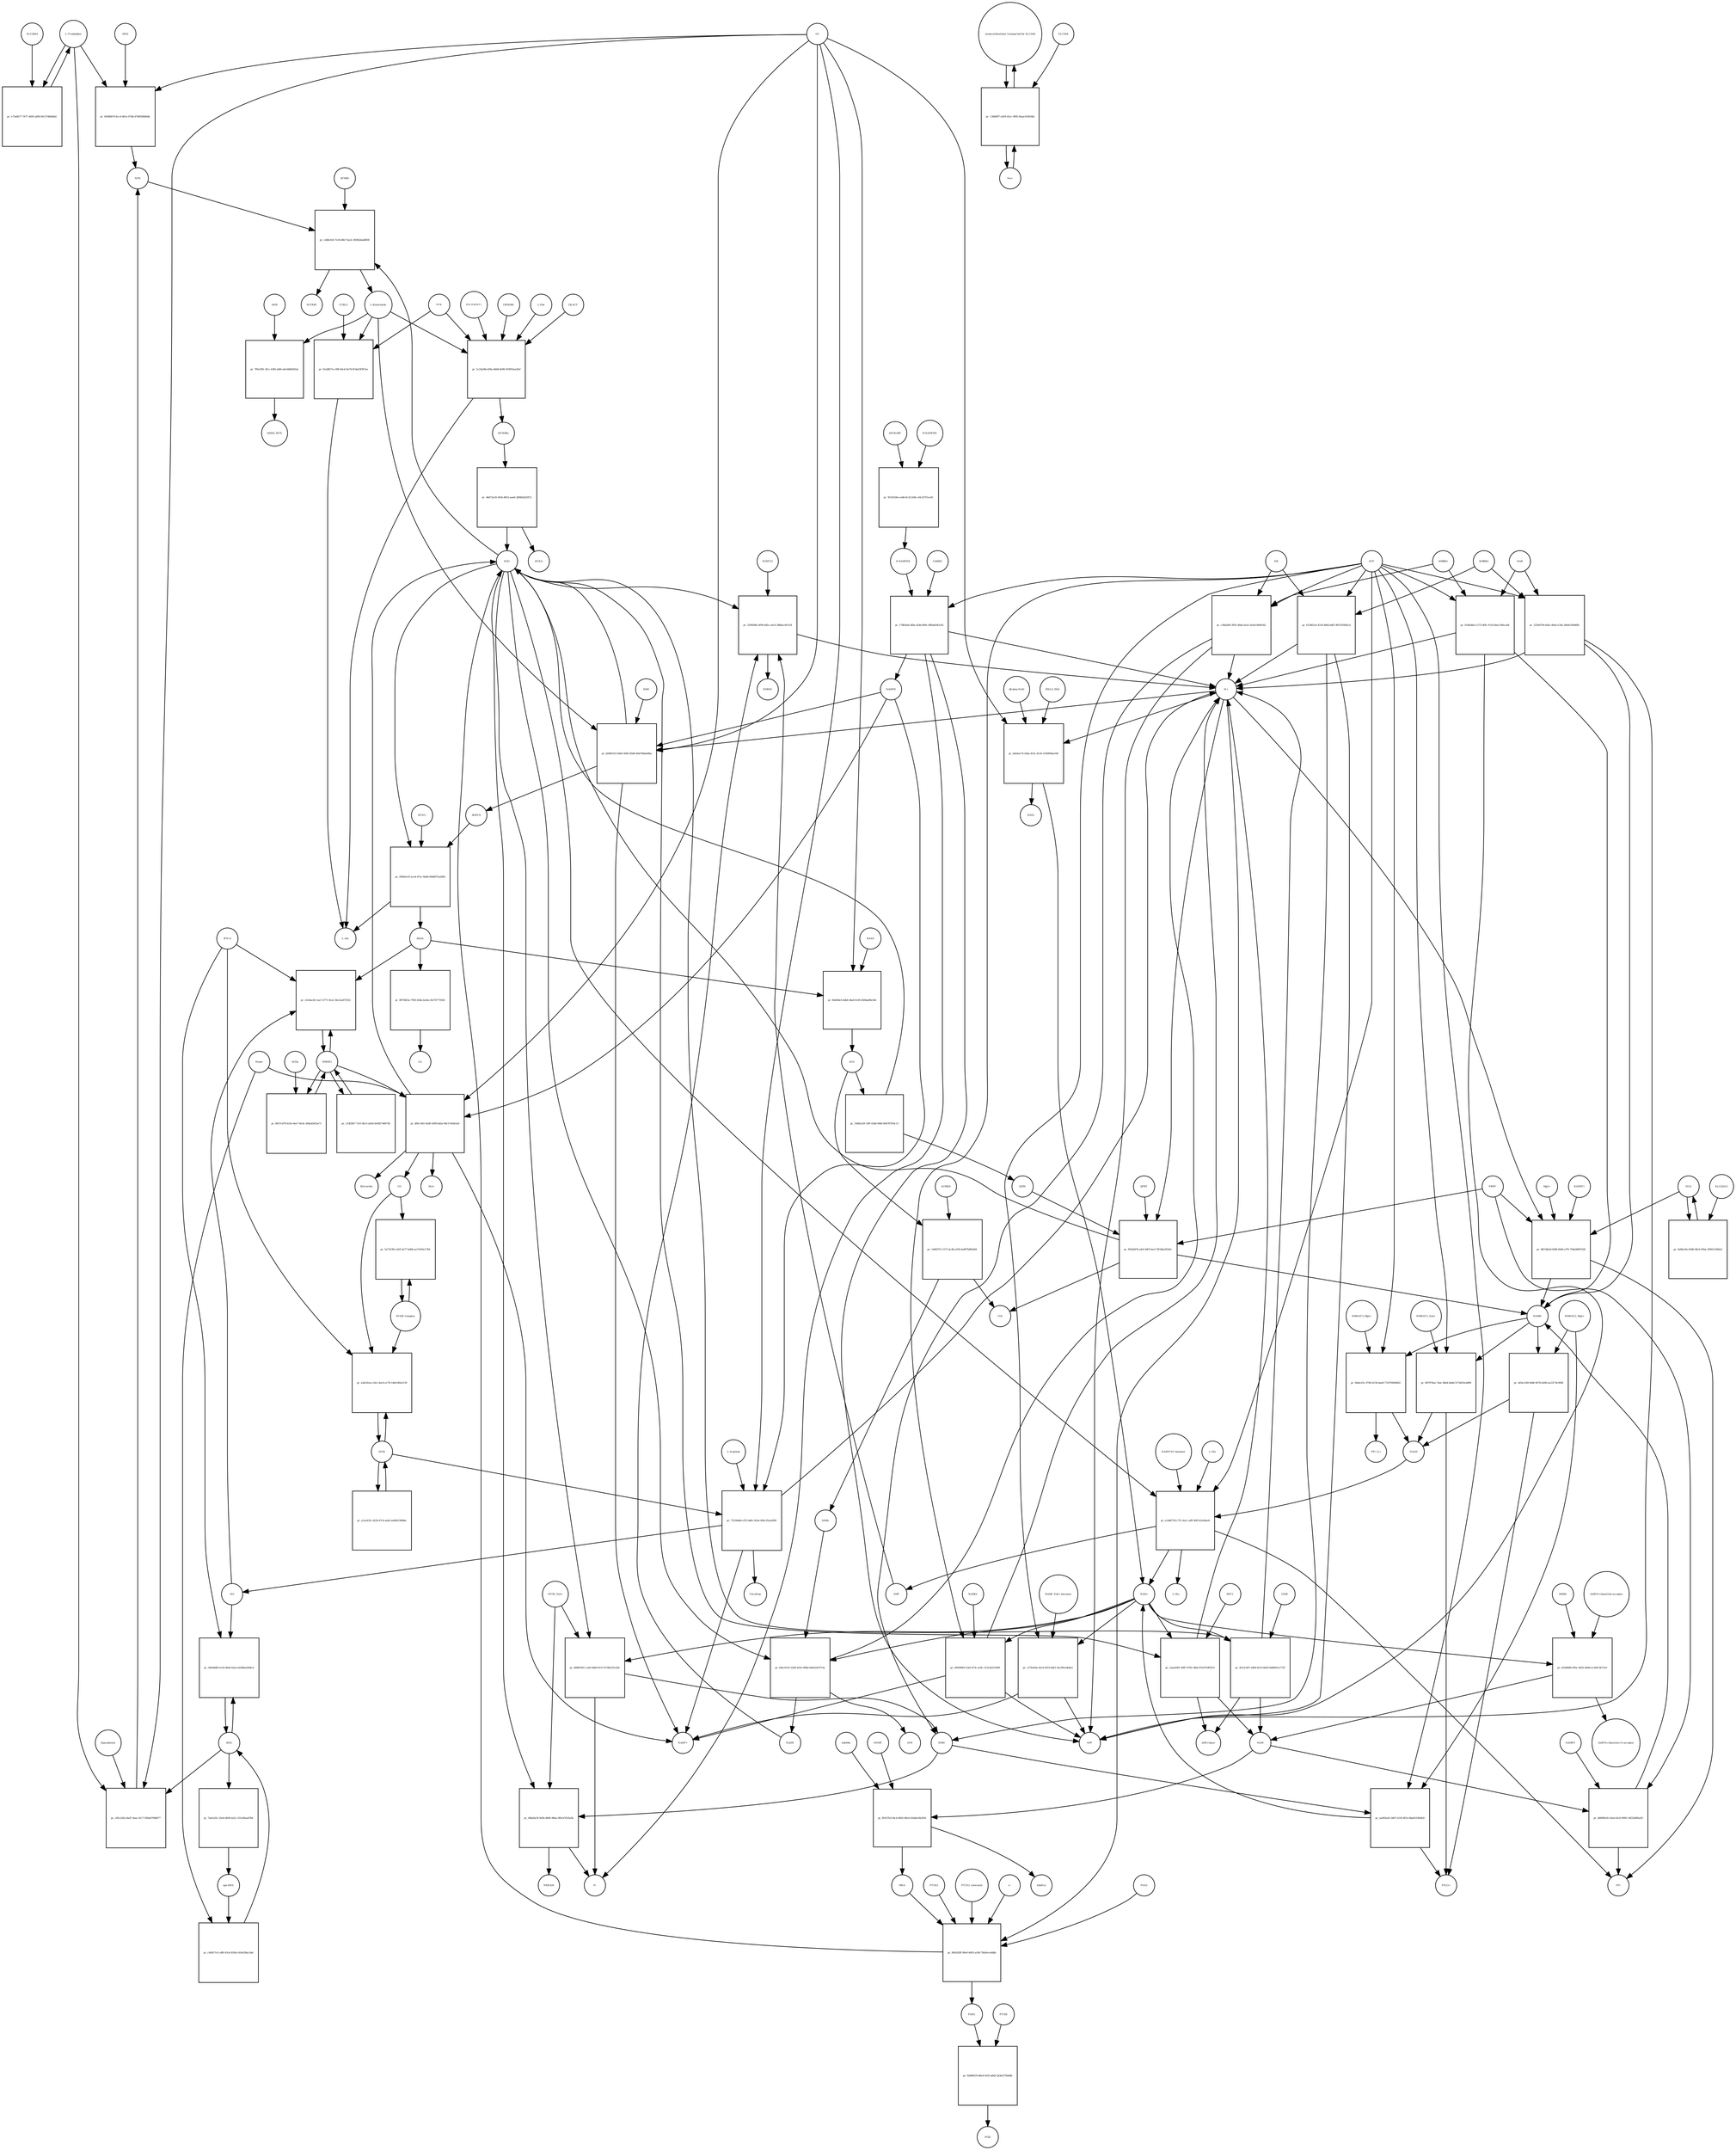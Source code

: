 strict digraph  {
"L-Tryptophan" [annotation="urn_miriam_obo.chebi_CHEBI%3A57912", bipartite=0, cls="simple chemical", fontsize=4, label="L-Tryptophan", shape=circle];
"pr_e73e6b77-7677-4693-af06-84137466dd42" [annotation="", bipartite=1, cls=process, fontsize=4, label="pr_e73e6b77-7677-4693-af06-84137466dd42", shape=square];
SLC36A4 [annotation=urn_miriam_uniprot_Q6YBV0, bipartite=0, cls=macromolecule, fontsize=4, label=SLC36A4, shape=circle];
"pr_69386b76-8cc4-481a-976b-d74f8380b0db" [annotation="", bipartite=1, cls=process, fontsize=4, label="pr_69386b76-8cc4-481a-976b-d74f8380b0db", shape=square];
NFK [annotation="urn_miriam_obo.chebi_CHEBI%3A18377", bipartite=0, cls="simple chemical", fontsize=4, label=NFK, shape=circle];
IDO2 [annotation=urn_miriam_uniprot_Q6ZQW0, bipartite=0, cls=macromolecule, fontsize=4, label=IDO2, shape=circle];
O2 [annotation="urn_miriam_obo.chebi_CHEBI%3A15379", bipartite=0, cls="simple chemical", fontsize=4, label=O2, shape=circle];
"pr_c85c2d3e-8ad7-4aac-8117-f69a6799b877" [annotation="", bipartite=1, cls=process, fontsize=4, label="pr_c85c2d3e-8ad7-4aac-8117-f69a6799b877", shape=square];
IDO1 [annotation=urn_miriam_uniprot_P14902, bipartite=0, cls=complex, fontsize=4, label=IDO1, shape=circle];
Epacadostat [annotation="", bipartite=0, cls="simple chemical", fontsize=4, label=Epacadostat, shape=circle];
"pr_cddbcfe4-7e34-48e7-ba3c-859b2babd858" [annotation="", bipartite=1, cls=process, fontsize=4, label="pr_cddbcfe4-7e34-48e7-ba3c-859b2babd858", shape=square];
"L-Kynurenine" [annotation="urn_miriam_obo.chebi_CHEBI%3A16946", bipartite=0, cls="simple chemical", fontsize=4, label="L-Kynurenine", shape=circle];
AFMID [annotation=urn_miriam_uniprot_Q63HM1, bipartite=0, cls=macromolecule, fontsize=4, label=AFMID, shape=circle];
H2O [annotation="urn_miriam_obo.chebi_CHEBI%3A15377", bipartite=0, cls="simple chemical", fontsize=4, label=H2O, shape=circle];
HCOOH [annotation="urn_miriam_obo.chebi_CHEBI%3A30751", bipartite=0, cls="simple chemical", fontsize=4, label=HCOOH, shape=circle];
"pr_5c22af4b-d36a-4b0d-8ef8-010953ea2fef" [annotation="", bipartite=1, cls=process, fontsize=4, label="pr_5c22af4b-d36a-4b0d-8ef8-010953ea2fef", shape=square];
"AP-DOBu" [annotation="urn_miriam_obo.chebi_CHEBI%3A17442", bipartite=0, cls="simple chemical", fontsize=4, label="AP-DOBu", shape=circle];
"PXLP-KYAT1" [annotation="urn_miriam_uniprot_Q16773|urn_miriam_obo.chebi_CHEBI%3A18405", bipartite=0, cls="complex multimer", fontsize=4, label="PXLP-KYAT1", shape=circle];
I3PROPA [annotation="urn_miriam_obo.chebi_CHEBI%3A43580", bipartite=0, cls=macromolecule, fontsize=4, label=I3PROPA, shape=circle];
"L-Phe" [annotation="urn_miriam_obo.chebi_CHEBI%3A58095", bipartite=0, cls="simple chemical", fontsize=4, label="L-Phe", shape=circle];
I3LACT [annotation="urn_miriam_obo.chebi_CHEBI%3A55528", bipartite=0, cls=macromolecule, fontsize=4, label=I3LACT, shape=circle];
PYR [annotation="urn_miriam_obo.chebi_CHEBI%3A15361", bipartite=0, cls="simple chemical", fontsize=4, label=PYR, shape=circle];
"L-Ala" [annotation="urn_miriam_obo.chebi_CHEBI%3A57972", bipartite=0, cls="simple chemical", fontsize=4, label="L-Ala", shape=circle];
"pr_61a9657e-c69f-44cb-9a76-814e63f367ae" [annotation="", bipartite=1, cls=process, fontsize=4, label="pr_61a9657e-c69f-44cb-9a76-814e63f367ae", shape=square];
CCBL2 [annotation=urn_miriam_uniprot_Q6YP21, bipartite=0, cls="macromolecule multimer", fontsize=4, label=CCBL2, shape=circle];
"pr_d4d72a18-361b-4853-aae6-2bf8d2d25872" [annotation="", bipartite=1, cls=process, fontsize=4, label="pr_d4d72a18-361b-4853-aae6-2bf8d2d25872", shape=square];
KYNA [annotation="urn_miriam_obo.chebi_CHEBI%3A18344", bipartite=0, cls="simple chemical", fontsize=4, label=KYNA, shape=circle];
"pr_b9400163-9dd5-4085-85d8-48d740beb8ba" [annotation="", bipartite=1, cls=process, fontsize=4, label="pr_b9400163-9dd5-4085-85d8-48d740beb8ba", shape=square];
"3HKYN" [annotation="urn_miriam_obo.chebi_CHEBI%3A17380", bipartite=0, cls="simple chemical", fontsize=4, label="3HKYN", shape=circle];
KMO [annotation=urn_miriam_uniprot_O15229, bipartite=0, cls=macromolecule, fontsize=4, label=KMO, shape=circle];
NADPH [annotation="urn_miriam_obo.chebi_CHEBI%3A16474", bipartite=0, cls="simple chemical", fontsize=4, label=NADPH, shape=circle];
"H+" [annotation="urn_miriam_obo.chebi_CHEBI%3A15378", bipartite=0, cls="simple chemical", fontsize=4, label="H+", shape=circle];
"NADP+" [annotation="urn_miriam_obo.chebi_CHEBI%3A18009", bipartite=0, cls="simple chemical", fontsize=4, label="NADP+", shape=circle];
"pr_05b0ee33-ace4-47ec-8ab8-60d6675a2d02" [annotation="", bipartite=1, cls=process, fontsize=4, label="pr_05b0ee33-ace4-47ec-8ab8-60d6675a2d02", shape=square];
"3HAA" [annotation="urn_miriam_obo.chebi_CHEBI%3A15793", bipartite=0, cls="simple chemical", fontsize=4, label="3HAA", shape=circle];
KYNU [annotation=urn_miriam_uniprot_Q16719, bipartite=0, cls="macromolecule multimer", fontsize=4, label=KYNU, shape=circle];
"pr_fb4048c6-6dbf-44a8-9c0f-b5f4ba89a544" [annotation="", bipartite=1, cls=process, fontsize=4, label="pr_fb4048c6-6dbf-44a8-9c0f-b5f4ba89a544", shape=square];
ACS [annotation="urn_miriam_obo.chebi_CHEBI%3A29044", bipartite=0, cls="simple chemical", fontsize=4, label=ACS, shape=circle];
HAAO [annotation=urn_miriam_uniprot_P46952, bipartite=0, cls=macromolecule, fontsize=4, label=HAAO, shape=circle];
"pr_1d4fd751-1272-4c4b-a256-6a897b883d44" [annotation="", bipartite=1, cls=process, fontsize=4, label="pr_1d4fd751-1272-4c4b-a256-6a897b883d44", shape=square];
"2AMA" [annotation="urn_miriam_obo.chebi_CHEBI%3A15745", bipartite=0, cls="simple chemical", fontsize=4, label="2AMA", shape=circle];
ACMSD [annotation=urn_miriam_uniprot_Q8TDX5, bipartite=0, cls="macromolecule multimer", fontsize=4, label=ACMSD, shape=circle];
CO2 [annotation="urn_miriam_obo.chebi_CHEBI%3A16526", bipartite=0, cls="simple chemical", fontsize=4, label=CO2, shape=circle];
"pr_64ec0155-22d0-455e-90bd-6d4e2d10714c" [annotation="", bipartite=1, cls=process, fontsize=4, label="pr_64ec0155-22d0-455e-90bd-6d4e2d10714c", shape=square];
"2AM" [annotation="urn_miriam_obo.chebi_CHEBI%3A16886", bipartite=0, cls="simple chemical", fontsize=4, label="2AM", shape=circle];
"NAD+" [annotation="urn_miriam_obo.chebi_CHEBI%3A57540", bipartite=0, cls="simple chemical", fontsize=4, label="NAD+", shape=circle];
NADH [annotation="urn_miriam_obo.chebi_CHEBI%3A57945", bipartite=0, cls="simple chemical", fontsize=4, label=NADH, shape=circle];
"pr_10d62a39-33ff-43db-964f-604787f54c13" [annotation="", bipartite=1, cls=process, fontsize=4, label="pr_10d62a39-33ff-43db-964f-604787f54c13", shape=square];
QUIN [annotation="urn_miriam_obo.chebi_CHEBI%3A16675", bipartite=0, cls="simple chemical", fontsize=4, label=QUIN, shape=circle];
"pr_7f0e1f81-3fcc-43f4-abfb-edc44d6265ab" [annotation="", bipartite=1, cls=process, fontsize=4, label="pr_7f0e1f81-3fcc-43f4-abfb-edc44d6265ab", shape=square];
AHR [annotation=urn_miriam_uniprot_P35869, bipartite=0, cls=macromolecule, fontsize=4, label=AHR, shape=circle];
"AHR/L-KYN" [annotation="", bipartite=0, cls=complex, fontsize=4, label="AHR/L-KYN", shape=circle];
"pr_500a8d6f-ee1b-4be6-b2ea-6e06bad348cd" [annotation="", bipartite=1, cls=process, fontsize=4, label="pr_500a8d6f-ee1b-4be6-b2ea-6e06bad348cd", shape=square];
NO [annotation="urn_miriam_obo.chebi_CHEBI%3A16480", bipartite=0, cls="simple chemical", fontsize=4, label=NO, shape=circle];
"IFN-G" [annotation=urn_miriam_uniprot_Q14609, bipartite=0, cls=macromolecule, fontsize=4, label="IFN-G", shape=circle];
iNOS [annotation=urn_miriam_uniprot_P35228, bipartite=0, cls=macromolecule, fontsize=4, label=iNOS, shape=circle];
"pr_a2d1d1ea-c0a1-4ec6-a178-140e160a2139" [annotation="", bipartite=1, cls=process, fontsize=4, label="pr_a2d1d1ea-c0a1-4ec6-a178-140e160a2139", shape=square];
"Nf-KB Complex" [annotation="urn_miriam_uniprot_P19838|urn_miriam_uniprot_Q04206|urn_miriam_uniprot_Q00653", bipartite=0, cls=complex, fontsize=4, label="Nf-KB Complex", shape=circle];
CO [annotation="urn_miriam_obo.chebi_CHEBI%3A17245", bipartite=0, cls="simple chemical", fontsize=4, label=CO, shape=circle];
"L-Arginine" [annotation="urn_miriam_obo.chebi_CHEBI%3A16467", bipartite=0, cls="simple chemical", fontsize=4, label="L-Arginine", shape=circle];
"pr_73236d0d-cf55-4d0c-8c8e-604c35aad389" [annotation="", bipartite=1, cls=process, fontsize=4, label="pr_73236d0d-cf55-4d0c-8c8e-604c35aad389", shape=square];
Citrulline [annotation="urn_miriam_obo.chebi_CHEBI%3A16349", bipartite=0, cls="simple chemical", fontsize=4, label=Citrulline, shape=circle];
"pr_a3ca432c-d224-47c6-aebf-ea68d13f6dbe" [annotation="", bipartite=1, cls=process, fontsize=4, label="pr_a3ca432c-d224-47c6-aebf-ea68d13f6dbe", shape=square];
"pr_7afa1d3c-25e0-4830-b22c-551e0faad7b8" [annotation="", bipartite=1, cls=process, fontsize=4, label="pr_7afa1d3c-25e0-4830-b22c-551e0faad7b8", shape=square];
"apo-IDO1" [annotation=urn_miriam_uniprot_P14902, bipartite=0, cls=macromolecule, fontsize=4, label="apo-IDO1", shape=circle];
"R-NADPHX" [annotation="urn_miriam_obo.chebi_CHEBI%3A64085", bipartite=0, cls="simple chemical", fontsize=4, label="R-NADPHX", shape=circle];
"pr_9516529e-ced4-4c32-b56c-e9c357f1ce41" [annotation="", bipartite=1, cls=process, fontsize=4, label="pr_9516529e-ced4-4c32-b56c-e9c357f1ce41", shape=square];
"S-NADPHX" [annotation="urn_miriam_obo.chebi_CHEBI%3A64084", bipartite=0, cls="simple chemical", fontsize=4, label="S-NADPHX", shape=circle];
APOA1BP [annotation=urn_miriam_uniprot_O95544, bipartite=0, cls="macromolecule multimer", fontsize=4, label=APOA1BP, shape=circle];
"pr_178b5baf-4fba-424b-890c-bffbde042c65" [annotation="", bipartite=1, cls=process, fontsize=4, label="pr_178b5baf-4fba-424b-890c-bffbde042c65", shape=square];
CARKD [annotation=urn_miriam_uniprot_Q8IW45, bipartite=0, cls=macromolecule, fontsize=4, label=CARKD, shape=circle];
ATP [annotation="urn_miriam_obo.chebi_CHEBI%3A30616", bipartite=0, cls="simple chemical", fontsize=4, label=ATP, shape=circle];
ADP [annotation="urn_miriam_obo.chebi_CHEBI%3A456216", bipartite=0, cls="simple chemical", fontsize=4, label=ADP, shape=circle];
Pi [annotation="urn_miriam_obo.chebi_CHEBI%3A18367", bipartite=0, cls="simple chemical", fontsize=4, label=Pi, shape=circle];
"pr_29059063-53ef-473c-a34c-313cd2215949" [annotation="", bipartite=1, cls=process, fontsize=4, label="pr_29059063-53ef-473c-a34c-313cd2215949", shape=square];
NADK2 [annotation=urn_miriam_uniprot_Q4G0N4, bipartite=0, cls="macromolecule multimer", fontsize=4, label=NADK2, shape=circle];
NAMN [annotation="urn_miriam_obo.chebi_CHEBI%3A15763", bipartite=0, cls="simple chemical", fontsize=4, label=NAMN, shape=circle];
"pr_64decf2c-9746-4156-bae8-731676004062" [annotation="", bipartite=1, cls=process, fontsize=4, label="pr_64decf2c-9746-4156-bae8-731676004062", shape=square];
NAAD [annotation="urn_miriam_obo.chebi_CHEBI%3A18304", bipartite=0, cls="simple chemical", fontsize=4, label=NAAD, shape=circle];
"NMNAT3_Mg2+" [annotation="urn_miriam_uniprot_Q96T66|urn_miriam_obo.chebi_CHEBI%3A18420", bipartite=0, cls="complex multimer", fontsize=4, label="NMNAT3_Mg2+", shape=circle];
"PPi (3-)" [annotation="urn_miriam_obo.chebi_CHEBI%3A33019", bipartite=0, cls="simple chemical", fontsize=4, label="PPi (3-)", shape=circle];
"pr_a83e1249-9d4f-4678-b208-ea23174c994f" [annotation="", bipartite=1, cls=process, fontsize=4, label="pr_a83e1249-9d4f-4678-b208-ea23174c994f", shape=square];
"NMNAT2_Mg2+" [annotation="urn_miriam_uniprot_Q9BZQ4|urn_miriam_obo.chebi_CHEBI%3A18420", bipartite=0, cls=complex, fontsize=4, label="NMNAT2_Mg2+", shape=circle];
"PPi(3-)" [annotation="urn_miriam_obo.chebi_CHEBI%3A33019", bipartite=0, cls="simple chemical", fontsize=4, label="PPi(3-)", shape=circle];
NAR [annotation="urn_miriam_obo.chebi_CHEBI%3A58527", bipartite=0, cls="simple chemical", fontsize=4, label=NAR, shape=circle];
"pr_01db5bb3-c573-4f8c-9120-bbe118fecebf" [annotation="", bipartite=1, cls=process, fontsize=4, label="pr_01db5bb3-c573-4f8c-9120-bbe118fecebf", shape=square];
NMRK1 [annotation=urn_miriam_uniprot_Q9NWW6, bipartite=0, cls=macromolecule, fontsize=4, label=NMRK1, shape=circle];
"pr_233b9704-6d2e-49a0-a7be-5d64c93b66fb" [annotation="", bipartite=1, cls=process, fontsize=4, label="pr_233b9704-6d2e-49a0-a7be-5d64c93b66fb", shape=square];
NMRK2 [annotation=urn_miriam_uniprot_Q9NPI5, bipartite=0, cls=macromolecule, fontsize=4, label=NMRK2, shape=circle];
"pr_e1d66730-c721-4a1c-afff-4067e2e44ae8" [annotation="", bipartite=1, cls=process, fontsize=4, label="pr_e1d66730-c721-4a1c-afff-4067e2e44ae8", shape=square];
"NADSYN1 hexamer" [annotation=urn_miriam_uniprot_Q6IA69, bipartite=0, cls="macromolecule multimer", fontsize=4, label="NADSYN1 hexamer", shape=circle];
"L-Gln" [annotation="urn_miriam_obo.chebi_CHEBI%3A58359", bipartite=0, cls="simple chemical", fontsize=4, label="L-Gln", shape=circle];
"L-Glu" [annotation="urn_miriam_obo.chebi_CHEBI%3A29985", bipartite=0, cls="simple chemical", fontsize=4, label="L-Glu", shape=circle];
AMP [annotation="urn_miriam_obo.chebi_CHEBI%3A16027", bipartite=0, cls="simple chemical", fontsize=4, label=AMP, shape=circle];
PPi [annotation="urn_miriam_obo.chebi_CHEBI%3A29888", bipartite=0, cls="simple chemical", fontsize=4, label=PPi, shape=circle];
NMN [annotation="urn_miriam_obo.chebi_CHEBI%3A14649", bipartite=0, cls="simple chemical", fontsize=4, label=NMN, shape=circle];
"pr_aa905a43-3607-4193-8f1e-6ba6103fd420" [annotation="", bipartite=1, cls=process, fontsize=4, label="pr_aa905a43-3607-4193-8f1e-6ba6103fd420", shape=square];
NR [annotation="urn_miriam_obo.chebi_CHEBI%3A15927", bipartite=0, cls="simple chemical", fontsize=4, label=NR, shape=circle];
"pr_c3bb2b01-ff02-48da-bcb1-6a43c0649342" [annotation="", bipartite=1, cls=process, fontsize=4, label="pr_c3bb2b01-ff02-48da-bcb1-6a43c0649342", shape=square];
"pr_612862c6-4318-4fbd-bdf5-9f01595f82cd" [annotation="", bipartite=1, cls=process, fontsize=4, label="pr_612862c6-4318-4fbd-bdf5-9f01595f82cd", shape=square];
NCA [annotation="urn_miriam_obo.chebi_CHEBI%3A32544", bipartite=0, cls="simple chemical", fontsize=4, label=NCA, shape=circle];
"pr_88156b2d-f0d8-49d6-a7f5-794a06f95328" [annotation="", bipartite=1, cls=process, fontsize=4, label="pr_88156b2d-f0d8-49d6-a7f5-794a06f95328", shape=square];
NAPRT1 [annotation=urn_miriam_uniprot_Q6XQN6, bipartite=0, cls="macromolecule multimer", fontsize=4, label=NAPRT1, shape=circle];
"Mg2+" [annotation="urn_miriam_obo.chebi_CHEBI%3A18420", bipartite=0, cls="simple chemical", fontsize=4, label="Mg2+", shape=circle];
PRPP [annotation="urn_miriam_obo.chebi_CHEBI%3A17111", bipartite=0, cls="simple chemical", fontsize=4, label=PRPP, shape=circle];
"pr_a93d84fb-495c-4b55-949d-ec30413b73c9" [annotation="", bipartite=1, cls=process, fontsize=4, label="pr_a93d84fb-495c-4b55-949d-ec30413b73c9", shape=square];
NAM [annotation="urn_miriam_obo.chebi_CHEBI%3A17154", bipartite=0, cls="simple chemical", fontsize=4, label=NAM, shape=circle];
PARPs [annotation="urn_miriam_uniprot_Q8N5Y8|urn_miriam_uniprot_Q53GL7|urn_miriam_uniprot_Q8IXQ6", bipartite=0, cls=macromolecule, fontsize=4, label=PARPs, shape=circle];
"(ADP-D-ribosyl)(n)-acceptor" [annotation="urn_miriam_obo.chebi_CHEBI%3A133202", bipartite=0, cls="simple chemical", fontsize=4, label="(ADP-D-ribosyl)(n)-acceptor", shape=circle];
"(ADP-D-ribosyl)(n+1)-acceptor" [annotation="urn_miriam_obo.chebi_CHEBI%3A133203", bipartite=0, cls="simple chemical", fontsize=4, label="(ADP-D-ribosyl)(n+1)-acceptor", shape=circle];
"pr_b8999b18-10a4-43c8-9995-14f22fd85a93" [annotation="", bipartite=1, cls=process, fontsize=4, label="pr_b8999b18-10a4-43c8-9995-14f22fd85a93", shape=square];
NAMPT [annotation=urn_miriam_uniprot_P43490, bipartite=0, cls=macromolecule, fontsize=4, label=NAMPT, shape=circle];
"pr_ffef57b3-fdc4-4002-98c6-63eb0c0b3561" [annotation="", bipartite=1, cls=process, fontsize=4, label="pr_ffef57b3-fdc4-4002-98c6-63eb0c0b3561", shape=square];
MNA [annotation="urn_miriam_obo.chebi_CHEBI%3A16797", bipartite=0, cls="simple chemical", fontsize=4, label=MNA, shape=circle];
NNMT [annotation=urn_miriam_uniprot_P40261, bipartite=0, cls=macromolecule, fontsize=4, label=NNMT, shape=circle];
AdoMet [annotation="urn_miriam_obo.chebi_CHEBI%3A15414", bipartite=0, cls="simple chemical", fontsize=4, label=AdoMet, shape=circle];
AdoHcy [annotation="urn_miriam_obo.chebi_CHEBI%3A16680", bipartite=0, cls="simple chemical", fontsize=4, label=AdoHcy, shape=circle];
"pr_f043dd7b-a4ef-40f3-bea7-8f16ba2f2d2c" [annotation="", bipartite=1, cls=process, fontsize=4, label="pr_f043dd7b-a4ef-40f3-bea7-8f16ba2f2d2c", shape=square];
QPRT [annotation=urn_miriam_uniprot_Q15274, bipartite=0, cls=macromolecule, fontsize=4, label=QPRT, shape=circle];
"pr_c57b3e9a-42c0-4553-8d21-0ac961ede8a1" [annotation="", bipartite=1, cls=process, fontsize=4, label="pr_c57b3e9a-42c0-4553-8d21-0ac961ede8a1", shape=square];
"NADK_Zn2+ tetramer" [annotation="urn_miriam_uniprot_O95544|urn_miriam_obo.chebi_CHEBI%3A29105", bipartite=0, cls="complex multimer", fontsize=4, label="NADK_Zn2+ tetramer", shape=circle];
"pr_1aaed381-0987-4781-98af-d7a0703f9333" [annotation="", bipartite=1, cls=process, fontsize=4, label="pr_1aaed381-0987-4781-98af-d7a0703f9333", shape=square];
"ADP-ribose" [annotation="urn_miriam_obo.chebi_CHEBI%3A57967", bipartite=0, cls="simple chemical", fontsize=4, label="ADP-ribose", shape=circle];
BST1 [annotation=urn_miriam_uniprot_Q10588, bipartite=0, cls="macromolecule multimer", fontsize=4, label=BST1, shape=circle];
"pr_5b13c497-a9b9-4e10-bd29-6d6095ce77d7" [annotation="", bipartite=1, cls=process, fontsize=4, label="pr_5b13c497-a9b9-4e10-bd29-6d6095ce77d7", shape=square];
CD38 [annotation=urn_miriam_uniprot_P28907, bipartite=0, cls=macromolecule, fontsize=4, label=CD38, shape=circle];
"dh-beta-NAD" [annotation="urn_miriam_obo.chebi_CHEBI%3A90171|urn_miriam_obo.chebi_CHEBI%3A90174", bipartite=0, cls="simple chemical", fontsize=4, label="dh-beta-NAD", shape=circle];
"pr_0debee74-d3da-453c-8c56-5540909ae50f" [annotation="", bipartite=1, cls=process, fontsize=4, label="pr_0debee74-d3da-453c-8c56-5540909ae50f", shape=square];
H2O2 [annotation="urn_miriam_obo.chebi_CHEBI%3A16240", bipartite=0, cls="simple chemical", fontsize=4, label=H2O2, shape=circle];
RNLS_FAD [annotation="urn_miriam_uniprot_Q5VYX0|urn_miriam_obo.chebi_CHEBI%3A16238", bipartite=0, cls=complex, fontsize=4, label=RNLS_FAD, shape=circle];
"pr_d0805391-ccb9-44b6-811f-9724b333cd34" [annotation="", bipartite=1, cls=process, fontsize=4, label="pr_d0805391-ccb9-44b6-811f-9724b333cd34", shape=square];
"NT5E_Zn2+" [annotation="urn_miriam_uniprot_P21589|urn_miriam_obo.chebi_CHEBI%3A29105", bipartite=0, cls="complex multimer", fontsize=4, label="NT5E_Zn2+", shape=circle];
"pr_06bd3e3f-943b-4800-966a-0f6cb7635a5b" [annotation="", bipartite=1, cls=process, fontsize=4, label="pr_06bd3e3f-943b-4800-966a-0f6cb7635a5b", shape=square];
NRNAM [annotation="urn_miriam_obo.chebi_CHEBI%3A15927", bipartite=0, cls="simple chemical", fontsize=4, label=NRNAM, shape=circle];
"pr_0e8fee9e-0046-48cb-95ba-2f96212f46a5" [annotation="", bipartite=1, cls=process, fontsize=4, label="pr_0e8fee9e-0046-48cb-95ba-2f96212f46a5", shape=square];
SLC22A13 [annotation=urn_miriam_uniprot_Q9Y226, bipartite=0, cls=macromolecule, fontsize=4, label=SLC22A13, shape=circle];
"pr_259958fe-0f99-4d5c-a414-28b6ec447e3f" [annotation="", bipartite=1, cls=process, fontsize=4, label="pr_259958fe-0f99-4d5c-a414-28b6ec447e3f", shape=square];
NMNH [annotation="urn_miriam_obo.chebi_CHEBI%3A74452", bipartite=0, cls="simple chemical", fontsize=4, label=NMNH, shape=circle];
NUDT12 [annotation=urn_miriam_uniprot_Q9BQG2, bipartite=0, cls=macromolecule, fontsize=4, label=NUDT12, shape=circle];
"pr_687976ee-7abc-48e4-b4dd-5174d10cdd09" [annotation="", bipartite=1, cls=process, fontsize=4, label="pr_687976ee-7abc-48e4-b4dd-5174d10cdd09", shape=square];
"NMNAT1_Zn2+" [annotation="urn_miriam_uniprot_Q9HAN9|urn_miriam_obo.chebi_CHEBI%3A29105", bipartite=0, cls="complex multimer", fontsize=4, label="NMNAT1_Zn2+", shape=circle];
PGG2 [annotation="urn_miriam_obo.chebi_CHEBI%3A27647", bipartite=0, cls="simple chemical", fontsize=4, label=PGG2, shape=circle];
"pr_804243ff-06e9-4693-a1d0-7bfafece6dbb" [annotation="", bipartite=1, cls=process, fontsize=4, label="pr_804243ff-06e9-4693-a1d0-7bfafece6dbb", shape=square];
PGH2 [annotation="urn_miriam_obo.chebi_CHEBI%3A15554", bipartite=0, cls="simple chemical", fontsize=4, label=PGH2, shape=circle];
PTGS2 [annotation=urn_miriam_uniprot_P35354, bipartite=0, cls="macromolecule multimer", fontsize=4, label=PTGS2, shape=circle];
PTCS2_celecoxib [annotation="urn_miriam_uniprot_P35354|urn_miriam_obo.chebi_CHEBI%3A41423", bipartite=0, cls=complex, fontsize=4, label=PTCS2_celecoxib, shape=circle];
"e-" [annotation="urn_miriam_obo.chebi_CHEBI%3A10545", bipartite=0, cls="simple chemical", fontsize=4, label="e-", shape=circle];
"pr_924b9519-d0cb-41f5-a0d3-243e5376af6b" [annotation="", bipartite=1, cls=process, fontsize=4, label="pr_924b9519-d0cb-41f5-a0d3-243e5376af6b", shape=square];
PGI2 [annotation="urn_miriam_obo.chebi_CHEBI%3A15552", bipartite=0, cls="simple chemical", fontsize=4, label=PGI2, shape=circle];
PTGIS [annotation=urn_miriam_uniprot_Q16647, bipartite=0, cls=macromolecule, fontsize=4, label=PTGIS, shape=circle];
"monocarboxylates transported by SLC5A8" [annotation="", bipartite=0, cls="simple chemical", fontsize=4, label="monocarboxylates transported by SLC5A8", shape=circle];
"pr_136bf9f7-a929-45cc-9f95-f4aac659244b" [annotation="", bipartite=1, cls=process, fontsize=4, label="pr_136bf9f7-a929-45cc-9f95-f4aac659244b", shape=square];
SLC5A8 [annotation=urn_miriam_uniprot_Q8N695, bipartite=0, cls=macromolecule, fontsize=4, label=SLC5A8, shape=circle];
"Na+" [annotation="urn_miriam_obo.chebi_CHEBI%3A29101", bipartite=0, cls="simple chemical", fontsize=4, label="Na+", shape=circle];
HMOX1 [annotation="", bipartite=0, cls=macromolecule, fontsize=4, label=HMOX1, shape=circle];
"pr_c6c8ac82-1ea7-4771-9ce2-5bc5a2675f32" [annotation="", bipartite=1, cls=process, fontsize=4, label="pr_c6c8ac82-1ea7-4771-9ce2-5bc5a2675f32", shape=square];
"pr_c53f2bf7-7e1f-4b15-a83d-6e0827460782" [annotation="", bipartite=1, cls=process, fontsize=4, label="pr_c53f2bf7-7e1f-4b15-a83d-6e0827460782", shape=square];
Heme [annotation="urn_miriam_obo.chebi_CHEBI%3A30413", bipartite=0, cls="simple chemical", fontsize=4, label=Heme, shape=circle];
"pr_df8c1461-82df-4399-bd2a-68c57efde5a9" [annotation="", bipartite=1, cls=process, fontsize=4, label="pr_df8c1461-82df-4399-bd2a-68c57efde5a9", shape=square];
Biliverdin [annotation="urn_miriam_obo.chebi_CHEBI%3A17033", bipartite=0, cls="simple chemical", fontsize=4, label=Biliverdin, shape=circle];
"Fe2+" [annotation="urn_miriam_obo.chebi_CHEBI%3A29033", bipartite=0, cls="simple chemical", fontsize=4, label="Fe2+", shape=circle];
"pr_8037cd78-b33e-4ee7-8e3e-266ad3d53a71" [annotation="", bipartite=1, cls=process, fontsize=4, label="pr_8037cd78-b33e-4ee7-8e3e-266ad3d53a71", shape=square];
Orf3a [annotation="urn_miriam_ncbiprotein_BCD58754|urn_miriam_uniprot_P0DTC3", bipartite=0, cls=macromolecule, fontsize=4, label=Orf3a, shape=circle];
"pr_5a732381-e62f-4e77-bd0b-aa741b5e17b9" [annotation="", bipartite=1, cls=process, fontsize=4, label="pr_5a732381-e62f-4e77-bd0b-aa741b5e17b9", shape=square];
"pr_c40d17e3-cdf6-43cd-81b8-c65e028ac5bd" [annotation="", bipartite=1, cls=process, fontsize=4, label="pr_c40d17e3-cdf6-43cd-81b8-c65e028ac5bd", shape=square];
"pr_8970825e-7993-428a-bcbb-c9e7f3773583" [annotation="", bipartite=1, cls="omitted process", fontsize=4, label="pr_8970825e-7993-428a-bcbb-c9e7f3773583", shape=square];
CA [annotation="", bipartite=0, cls="simple chemical", fontsize=4, label=CA, shape=circle];
"L-Tryptophan" -> "pr_e73e6b77-7677-4693-af06-84137466dd42"  [annotation="", interaction_type=consumption];
"L-Tryptophan" -> "pr_69386b76-8cc4-481a-976b-d74f8380b0db"  [annotation="", interaction_type=consumption];
"L-Tryptophan" -> "pr_c85c2d3e-8ad7-4aac-8117-f69a6799b877"  [annotation="", interaction_type=consumption];
"pr_e73e6b77-7677-4693-af06-84137466dd42" -> "L-Tryptophan"  [annotation="", interaction_type=production];
SLC36A4 -> "pr_e73e6b77-7677-4693-af06-84137466dd42"  [annotation="", interaction_type=catalysis];
"pr_69386b76-8cc4-481a-976b-d74f8380b0db" -> NFK  [annotation="", interaction_type=production];
NFK -> "pr_cddbcfe4-7e34-48e7-ba3c-859b2babd858"  [annotation="", interaction_type=consumption];
IDO2 -> "pr_69386b76-8cc4-481a-976b-d74f8380b0db"  [annotation="", interaction_type=catalysis];
O2 -> "pr_69386b76-8cc4-481a-976b-d74f8380b0db"  [annotation="", interaction_type=consumption];
O2 -> "pr_c85c2d3e-8ad7-4aac-8117-f69a6799b877"  [annotation="", interaction_type=consumption];
O2 -> "pr_b9400163-9dd5-4085-85d8-48d740beb8ba"  [annotation="", interaction_type=consumption];
O2 -> "pr_fb4048c6-6dbf-44a8-9c0f-b5f4ba89a544"  [annotation="", interaction_type=consumption];
O2 -> "pr_73236d0d-cf55-4d0c-8c8e-604c35aad389"  [annotation="", interaction_type=consumption];
O2 -> "pr_0debee74-d3da-453c-8c56-5540909ae50f"  [annotation="", interaction_type=consumption];
O2 -> "pr_df8c1461-82df-4399-bd2a-68c57efde5a9"  [annotation="", interaction_type=consumption];
"pr_c85c2d3e-8ad7-4aac-8117-f69a6799b877" -> NFK  [annotation="", interaction_type=production];
IDO1 -> "pr_c85c2d3e-8ad7-4aac-8117-f69a6799b877"  [annotation="urn_miriam_pubmed_29531094|urn_miriam_pubmed_28523098|urn_miriam_pubmed_30338242|urn_miriam_pubmed_32292563", interaction_type=catalysis];
IDO1 -> "pr_500a8d6f-ee1b-4be6-b2ea-6e06bad348cd"  [annotation="", interaction_type=consumption];
IDO1 -> "pr_7afa1d3c-25e0-4830-b22c-551e0faad7b8"  [annotation="", interaction_type=consumption];
Epacadostat -> "pr_c85c2d3e-8ad7-4aac-8117-f69a6799b877"  [annotation="urn_miriam_pubmed_29531094|urn_miriam_pubmed_28523098|urn_miriam_pubmed_30338242|urn_miriam_pubmed_32292563", interaction_type=inhibition];
"pr_cddbcfe4-7e34-48e7-ba3c-859b2babd858" -> "L-Kynurenine"  [annotation="", interaction_type=production];
"pr_cddbcfe4-7e34-48e7-ba3c-859b2babd858" -> HCOOH  [annotation="", interaction_type=production];
"L-Kynurenine" -> "pr_5c22af4b-d36a-4b0d-8ef8-010953ea2fef"  [annotation="", interaction_type=consumption];
"L-Kynurenine" -> "pr_61a9657e-c69f-44cb-9a76-814e63f367ae"  [annotation="", interaction_type=consumption];
"L-Kynurenine" -> "pr_b9400163-9dd5-4085-85d8-48d740beb8ba"  [annotation="", interaction_type=consumption];
"L-Kynurenine" -> "pr_7f0e1f81-3fcc-43f4-abfb-edc44d6265ab"  [annotation="", interaction_type=consumption];
AFMID -> "pr_cddbcfe4-7e34-48e7-ba3c-859b2babd858"  [annotation=urn_miriam_pubmed_29531094, interaction_type=catalysis];
H2O -> "pr_cddbcfe4-7e34-48e7-ba3c-859b2babd858"  [annotation="", interaction_type=consumption];
H2O -> "pr_05b0ee33-ace4-47ec-8ab8-60d6675a2d02"  [annotation="", interaction_type=consumption];
H2O -> "pr_64ec0155-22d0-455e-90bd-6d4e2d10714c"  [annotation="", interaction_type=consumption];
H2O -> "pr_e1d66730-c721-4a1c-afff-4067e2e44ae8"  [annotation="", interaction_type=consumption];
H2O -> "pr_1aaed381-0987-4781-98af-d7a0703f9333"  [annotation="", interaction_type=consumption];
H2O -> "pr_5b13c497-a9b9-4e10-bd29-6d6095ce77d7"  [annotation="", interaction_type=consumption];
H2O -> "pr_d0805391-ccb9-44b6-811f-9724b333cd34"  [annotation="", interaction_type=consumption];
H2O -> "pr_06bd3e3f-943b-4800-966a-0f6cb7635a5b"  [annotation="", interaction_type=consumption];
H2O -> "pr_259958fe-0f99-4d5c-a414-28b6ec447e3f"  [annotation="", interaction_type=consumption];
"pr_5c22af4b-d36a-4b0d-8ef8-010953ea2fef" -> "AP-DOBu"  [annotation="", interaction_type=production];
"pr_5c22af4b-d36a-4b0d-8ef8-010953ea2fef" -> "L-Ala"  [annotation="", interaction_type=production];
"AP-DOBu" -> "pr_d4d72a18-361b-4853-aae6-2bf8d2d25872"  [annotation="", interaction_type=consumption];
"PXLP-KYAT1" -> "pr_5c22af4b-d36a-4b0d-8ef8-010953ea2fef"  [annotation="", interaction_type=catalysis];
I3PROPA -> "pr_5c22af4b-d36a-4b0d-8ef8-010953ea2fef"  [annotation="", interaction_type=inhibition];
"L-Phe" -> "pr_5c22af4b-d36a-4b0d-8ef8-010953ea2fef"  [annotation="", interaction_type=inhibition];
I3LACT -> "pr_5c22af4b-d36a-4b0d-8ef8-010953ea2fef"  [annotation="", interaction_type=inhibition];
PYR -> "pr_5c22af4b-d36a-4b0d-8ef8-010953ea2fef"  [annotation="", interaction_type=consumption];
PYR -> "pr_61a9657e-c69f-44cb-9a76-814e63f367ae"  [annotation="", interaction_type=consumption];
"pr_61a9657e-c69f-44cb-9a76-814e63f367ae" -> "L-Ala"  [annotation="", interaction_type=production];
CCBL2 -> "pr_61a9657e-c69f-44cb-9a76-814e63f367ae"  [annotation="", interaction_type=catalysis];
"pr_d4d72a18-361b-4853-aae6-2bf8d2d25872" -> KYNA  [annotation="", interaction_type=production];
"pr_d4d72a18-361b-4853-aae6-2bf8d2d25872" -> H2O  [annotation="", interaction_type=production];
"pr_b9400163-9dd5-4085-85d8-48d740beb8ba" -> "3HKYN"  [annotation="", interaction_type=production];
"pr_b9400163-9dd5-4085-85d8-48d740beb8ba" -> H2O  [annotation="", interaction_type=production];
"pr_b9400163-9dd5-4085-85d8-48d740beb8ba" -> "NADP+"  [annotation="", interaction_type=production];
"3HKYN" -> "pr_05b0ee33-ace4-47ec-8ab8-60d6675a2d02"  [annotation="", interaction_type=consumption];
KMO -> "pr_b9400163-9dd5-4085-85d8-48d740beb8ba"  [annotation="", interaction_type=catalysis];
NADPH -> "pr_b9400163-9dd5-4085-85d8-48d740beb8ba"  [annotation="", interaction_type=consumption];
NADPH -> "pr_73236d0d-cf55-4d0c-8c8e-604c35aad389"  [annotation="", interaction_type=consumption];
NADPH -> "pr_df8c1461-82df-4399-bd2a-68c57efde5a9"  [annotation="", interaction_type=consumption];
"H+" -> "pr_b9400163-9dd5-4085-85d8-48d740beb8ba"  [annotation="", interaction_type=consumption];
"H+" -> "pr_88156b2d-f0d8-49d6-a7f5-794a06f95328"  [annotation="", interaction_type=consumption];
"H+" -> "pr_f043dd7b-a4ef-40f3-bea7-8f16ba2f2d2c"  [annotation="", interaction_type=consumption];
"H+" -> "pr_0debee74-d3da-453c-8c56-5540909ae50f"  [annotation="", interaction_type=consumption];
"H+" -> "pr_804243ff-06e9-4693-a1d0-7bfafece6dbb"  [annotation="", interaction_type=consumption];
"pr_05b0ee33-ace4-47ec-8ab8-60d6675a2d02" -> "3HAA"  [annotation="", interaction_type=production];
"pr_05b0ee33-ace4-47ec-8ab8-60d6675a2d02" -> "L-Ala"  [annotation="", interaction_type=production];
"3HAA" -> "pr_fb4048c6-6dbf-44a8-9c0f-b5f4ba89a544"  [annotation="", interaction_type=consumption];
"3HAA" -> "pr_c6c8ac82-1ea7-4771-9ce2-5bc5a2675f32"  [annotation="urn_miriam_pubmed_15249210|urn_miriam_pubmed_11287117|urn_miriam_pubmed_12706494", interaction_type=catalysis];
"3HAA" -> "pr_8970825e-7993-428a-bcbb-c9e7f3773583"  [annotation="", interaction_type=consumption];
KYNU -> "pr_05b0ee33-ace4-47ec-8ab8-60d6675a2d02"  [annotation="", interaction_type=catalysis];
"pr_fb4048c6-6dbf-44a8-9c0f-b5f4ba89a544" -> ACS  [annotation="", interaction_type=production];
ACS -> "pr_1d4fd751-1272-4c4b-a256-6a897b883d44"  [annotation="", interaction_type=consumption];
ACS -> "pr_10d62a39-33ff-43db-964f-604787f54c13"  [annotation="", interaction_type=consumption];
HAAO -> "pr_fb4048c6-6dbf-44a8-9c0f-b5f4ba89a544"  [annotation="", interaction_type=catalysis];
"pr_1d4fd751-1272-4c4b-a256-6a897b883d44" -> "2AMA"  [annotation="", interaction_type=production];
"pr_1d4fd751-1272-4c4b-a256-6a897b883d44" -> CO2  [annotation="", interaction_type=production];
"2AMA" -> "pr_64ec0155-22d0-455e-90bd-6d4e2d10714c"  [annotation="", interaction_type=consumption];
ACMSD -> "pr_1d4fd751-1272-4c4b-a256-6a897b883d44"  [annotation="", interaction_type=catalysis];
"pr_64ec0155-22d0-455e-90bd-6d4e2d10714c" -> "2AM"  [annotation="", interaction_type=production];
"pr_64ec0155-22d0-455e-90bd-6d4e2d10714c" -> NADH  [annotation="", interaction_type=production];
"pr_64ec0155-22d0-455e-90bd-6d4e2d10714c" -> "H+"  [annotation="", interaction_type=production];
"NAD+" -> "pr_64ec0155-22d0-455e-90bd-6d4e2d10714c"  [annotation="", interaction_type=consumption];
"NAD+" -> "pr_29059063-53ef-473c-a34c-313cd2215949"  [annotation="", interaction_type=consumption];
"NAD+" -> "pr_a93d84fb-495c-4b55-949d-ec30413b73c9"  [annotation="", interaction_type=consumption];
"NAD+" -> "pr_c57b3e9a-42c0-4553-8d21-0ac961ede8a1"  [annotation="", interaction_type=consumption];
"NAD+" -> "pr_1aaed381-0987-4781-98af-d7a0703f9333"  [annotation="", interaction_type=consumption];
"NAD+" -> "pr_5b13c497-a9b9-4e10-bd29-6d6095ce77d7"  [annotation="", interaction_type=consumption];
"NAD+" -> "pr_d0805391-ccb9-44b6-811f-9724b333cd34"  [annotation="", interaction_type=consumption];
NADH -> "pr_259958fe-0f99-4d5c-a414-28b6ec447e3f"  [annotation="", interaction_type=consumption];
"pr_10d62a39-33ff-43db-964f-604787f54c13" -> QUIN  [annotation="", interaction_type=production];
"pr_10d62a39-33ff-43db-964f-604787f54c13" -> H2O  [annotation="", interaction_type=production];
QUIN -> "pr_f043dd7b-a4ef-40f3-bea7-8f16ba2f2d2c"  [annotation="", interaction_type=consumption];
"pr_7f0e1f81-3fcc-43f4-abfb-edc44d6265ab" -> "AHR/L-KYN"  [annotation="", interaction_type=production];
AHR -> "pr_7f0e1f81-3fcc-43f4-abfb-edc44d6265ab"  [annotation="", interaction_type=consumption];
"pr_500a8d6f-ee1b-4be6-b2ea-6e06bad348cd" -> IDO1  [annotation="", interaction_type=production];
NO -> "pr_500a8d6f-ee1b-4be6-b2ea-6e06bad348cd"  [annotation="urn_miriam_pubmed_23476103|urn_miriam_pubmed_15249210|urn_miriam_pubmed_9126284", interaction_type=inhibition];
NO -> "pr_c6c8ac82-1ea7-4771-9ce2-5bc5a2675f32"  [annotation="urn_miriam_pubmed_15249210|urn_miriam_pubmed_11287117|urn_miriam_pubmed_12706494", interaction_type=catalysis];
"IFN-G" -> "pr_500a8d6f-ee1b-4be6-b2ea-6e06bad348cd"  [annotation="urn_miriam_pubmed_23476103|urn_miriam_pubmed_15249210|urn_miriam_pubmed_9126284", interaction_type=catalysis];
"IFN-G" -> "pr_a2d1d1ea-c0a1-4ec6-a178-140e160a2139"  [annotation="urn_miriam_pubmed_9126284|urn_miriam_pubmed_15249210", interaction_type=catalysis];
"IFN-G" -> "pr_c6c8ac82-1ea7-4771-9ce2-5bc5a2675f32"  [annotation="urn_miriam_pubmed_15249210|urn_miriam_pubmed_11287117|urn_miriam_pubmed_12706494", interaction_type=catalysis];
iNOS -> "pr_a2d1d1ea-c0a1-4ec6-a178-140e160a2139"  [annotation="", interaction_type=consumption];
iNOS -> "pr_73236d0d-cf55-4d0c-8c8e-604c35aad389"  [annotation="urn_miriam_pubmed_15249210|urn_miriam_pubmed_11463332", interaction_type=catalysis];
iNOS -> "pr_a3ca432c-d224-47c6-aebf-ea68d13f6dbe"  [annotation="", interaction_type=consumption];
"pr_a2d1d1ea-c0a1-4ec6-a178-140e160a2139" -> iNOS  [annotation="", interaction_type=production];
"Nf-KB Complex" -> "pr_a2d1d1ea-c0a1-4ec6-a178-140e160a2139"  [annotation="urn_miriam_pubmed_9126284|urn_miriam_pubmed_15249210", interaction_type=catalysis];
"Nf-KB Complex" -> "pr_5a732381-e62f-4e77-bd0b-aa741b5e17b9"  [annotation="", interaction_type=consumption];
CO -> "pr_a2d1d1ea-c0a1-4ec6-a178-140e160a2139"  [annotation="urn_miriam_pubmed_9126284|urn_miriam_pubmed_15249210", interaction_type=inhibition];
CO -> "pr_5a732381-e62f-4e77-bd0b-aa741b5e17b9"  [annotation=urn_miriam_pubmed_15249210, interaction_type=inhibition];
"L-Arginine" -> "pr_73236d0d-cf55-4d0c-8c8e-604c35aad389"  [annotation="", interaction_type=consumption];
"pr_73236d0d-cf55-4d0c-8c8e-604c35aad389" -> Citrulline  [annotation="", interaction_type=production];
"pr_73236d0d-cf55-4d0c-8c8e-604c35aad389" -> "NADP+"  [annotation="", interaction_type=production];
"pr_73236d0d-cf55-4d0c-8c8e-604c35aad389" -> "H+"  [annotation="", interaction_type=production];
"pr_73236d0d-cf55-4d0c-8c8e-604c35aad389" -> NO  [annotation="", interaction_type=production];
"pr_a3ca432c-d224-47c6-aebf-ea68d13f6dbe" -> iNOS  [annotation="", interaction_type=production];
"pr_7afa1d3c-25e0-4830-b22c-551e0faad7b8" -> "apo-IDO1"  [annotation="", interaction_type=production];
"apo-IDO1" -> "pr_c40d17e3-cdf6-43cd-81b8-c65e028ac5bd"  [annotation="", interaction_type=consumption];
"R-NADPHX" -> "pr_9516529e-ced4-4c32-b56c-e9c357f1ce41"  [annotation="", interaction_type=consumption];
"pr_9516529e-ced4-4c32-b56c-e9c357f1ce41" -> "S-NADPHX"  [annotation="", interaction_type=production];
"S-NADPHX" -> "pr_178b5baf-4fba-424b-890c-bffbde042c65"  [annotation="", interaction_type=consumption];
APOA1BP -> "pr_9516529e-ced4-4c32-b56c-e9c357f1ce41"  [annotation="", interaction_type=catalysis];
"pr_178b5baf-4fba-424b-890c-bffbde042c65" -> NADPH  [annotation="", interaction_type=production];
"pr_178b5baf-4fba-424b-890c-bffbde042c65" -> ADP  [annotation="", interaction_type=production];
"pr_178b5baf-4fba-424b-890c-bffbde042c65" -> "H+"  [annotation="", interaction_type=production];
"pr_178b5baf-4fba-424b-890c-bffbde042c65" -> Pi  [annotation="", interaction_type=production];
CARKD -> "pr_178b5baf-4fba-424b-890c-bffbde042c65"  [annotation="", interaction_type=catalysis];
ATP -> "pr_178b5baf-4fba-424b-890c-bffbde042c65"  [annotation="", interaction_type=consumption];
ATP -> "pr_29059063-53ef-473c-a34c-313cd2215949"  [annotation="", interaction_type=consumption];
ATP -> "pr_64decf2c-9746-4156-bae8-731676004062"  [annotation="", interaction_type=consumption];
ATP -> "pr_01db5bb3-c573-4f8c-9120-bbe118fecebf"  [annotation="", interaction_type=consumption];
ATP -> "pr_233b9704-6d2e-49a0-a7be-5d64c93b66fb"  [annotation="", interaction_type=consumption];
ATP -> "pr_e1d66730-c721-4a1c-afff-4067e2e44ae8"  [annotation="", interaction_type=consumption];
ATP -> "pr_aa905a43-3607-4193-8f1e-6ba6103fd420"  [annotation="", interaction_type=consumption];
ATP -> "pr_c3bb2b01-ff02-48da-bcb1-6a43c0649342"  [annotation="", interaction_type=consumption];
ATP -> "pr_612862c6-4318-4fbd-bdf5-9f01595f82cd"  [annotation="", interaction_type=consumption];
ATP -> "pr_c57b3e9a-42c0-4553-8d21-0ac961ede8a1"  [annotation="", interaction_type=consumption];
ATP -> "pr_687976ee-7abc-48e4-b4dd-5174d10cdd09"  [annotation="", interaction_type=consumption];
"pr_29059063-53ef-473c-a34c-313cd2215949" -> "NADP+"  [annotation="", interaction_type=production];
"pr_29059063-53ef-473c-a34c-313cd2215949" -> ADP  [annotation="", interaction_type=production];
"pr_29059063-53ef-473c-a34c-313cd2215949" -> "H+"  [annotation="", interaction_type=production];
NADK2 -> "pr_29059063-53ef-473c-a34c-313cd2215949"  [annotation="", interaction_type=catalysis];
NAMN -> "pr_64decf2c-9746-4156-bae8-731676004062"  [annotation="", interaction_type=consumption];
NAMN -> "pr_a83e1249-9d4f-4678-b208-ea23174c994f"  [annotation="", interaction_type=consumption];
NAMN -> "pr_687976ee-7abc-48e4-b4dd-5174d10cdd09"  [annotation="", interaction_type=consumption];
"pr_64decf2c-9746-4156-bae8-731676004062" -> NAAD  [annotation="", interaction_type=production];
"pr_64decf2c-9746-4156-bae8-731676004062" -> "PPi (3-)"  [annotation="", interaction_type=production];
NAAD -> "pr_e1d66730-c721-4a1c-afff-4067e2e44ae8"  [annotation="", interaction_type=consumption];
"NMNAT3_Mg2+" -> "pr_64decf2c-9746-4156-bae8-731676004062"  [annotation="", interaction_type=catalysis];
"pr_a83e1249-9d4f-4678-b208-ea23174c994f" -> NAAD  [annotation="", interaction_type=production];
"pr_a83e1249-9d4f-4678-b208-ea23174c994f" -> "PPi(3-)"  [annotation="", interaction_type=production];
"NMNAT2_Mg2+" -> "pr_a83e1249-9d4f-4678-b208-ea23174c994f"  [annotation="", interaction_type=catalysis];
"NMNAT2_Mg2+" -> "pr_aa905a43-3607-4193-8f1e-6ba6103fd420"  [annotation="", interaction_type=catalysis];
NAR -> "pr_01db5bb3-c573-4f8c-9120-bbe118fecebf"  [annotation="", interaction_type=consumption];
NAR -> "pr_233b9704-6d2e-49a0-a7be-5d64c93b66fb"  [annotation="", interaction_type=consumption];
"pr_01db5bb3-c573-4f8c-9120-bbe118fecebf" -> NAMN  [annotation="", interaction_type=production];
"pr_01db5bb3-c573-4f8c-9120-bbe118fecebf" -> "H+"  [annotation="", interaction_type=production];
"pr_01db5bb3-c573-4f8c-9120-bbe118fecebf" -> ADP  [annotation="", interaction_type=production];
NMRK1 -> "pr_01db5bb3-c573-4f8c-9120-bbe118fecebf"  [annotation="", interaction_type=catalysis];
NMRK1 -> "pr_c3bb2b01-ff02-48da-bcb1-6a43c0649342"  [annotation="", interaction_type=catalysis];
"pr_233b9704-6d2e-49a0-a7be-5d64c93b66fb" -> NAMN  [annotation="", interaction_type=production];
"pr_233b9704-6d2e-49a0-a7be-5d64c93b66fb" -> "H+"  [annotation="", interaction_type=production];
"pr_233b9704-6d2e-49a0-a7be-5d64c93b66fb" -> ADP  [annotation="", interaction_type=production];
NMRK2 -> "pr_233b9704-6d2e-49a0-a7be-5d64c93b66fb"  [annotation="", interaction_type=catalysis];
NMRK2 -> "pr_612862c6-4318-4fbd-bdf5-9f01595f82cd"  [annotation="", interaction_type=catalysis];
"pr_e1d66730-c721-4a1c-afff-4067e2e44ae8" -> "NAD+"  [annotation="", interaction_type=production];
"pr_e1d66730-c721-4a1c-afff-4067e2e44ae8" -> "L-Glu"  [annotation="", interaction_type=production];
"pr_e1d66730-c721-4a1c-afff-4067e2e44ae8" -> AMP  [annotation="", interaction_type=production];
"pr_e1d66730-c721-4a1c-afff-4067e2e44ae8" -> PPi  [annotation="", interaction_type=production];
"NADSYN1 hexamer" -> "pr_e1d66730-c721-4a1c-afff-4067e2e44ae8"  [annotation="", interaction_type=catalysis];
"L-Gln" -> "pr_e1d66730-c721-4a1c-afff-4067e2e44ae8"  [annotation="", interaction_type=consumption];
AMP -> "pr_259958fe-0f99-4d5c-a414-28b6ec447e3f"  [annotation="", interaction_type=consumption];
NMN -> "pr_aa905a43-3607-4193-8f1e-6ba6103fd420"  [annotation="", interaction_type=consumption];
NMN -> "pr_06bd3e3f-943b-4800-966a-0f6cb7635a5b"  [annotation="", interaction_type=consumption];
"pr_aa905a43-3607-4193-8f1e-6ba6103fd420" -> "NAD+"  [annotation="", interaction_type=production];
"pr_aa905a43-3607-4193-8f1e-6ba6103fd420" -> "PPi(3-)"  [annotation="", interaction_type=production];
NR -> "pr_c3bb2b01-ff02-48da-bcb1-6a43c0649342"  [annotation="", interaction_type=consumption];
NR -> "pr_612862c6-4318-4fbd-bdf5-9f01595f82cd"  [annotation="", interaction_type=consumption];
"pr_c3bb2b01-ff02-48da-bcb1-6a43c0649342" -> NMN  [annotation="", interaction_type=production];
"pr_c3bb2b01-ff02-48da-bcb1-6a43c0649342" -> ADP  [annotation="", interaction_type=production];
"pr_c3bb2b01-ff02-48da-bcb1-6a43c0649342" -> "H+"  [annotation="", interaction_type=production];
"pr_612862c6-4318-4fbd-bdf5-9f01595f82cd" -> NMN  [annotation="", interaction_type=production];
"pr_612862c6-4318-4fbd-bdf5-9f01595f82cd" -> ADP  [annotation="", interaction_type=production];
"pr_612862c6-4318-4fbd-bdf5-9f01595f82cd" -> "H+"  [annotation="", interaction_type=production];
NCA -> "pr_88156b2d-f0d8-49d6-a7f5-794a06f95328"  [annotation="", interaction_type=consumption];
NCA -> "pr_0e8fee9e-0046-48cb-95ba-2f96212f46a5"  [annotation="", interaction_type=consumption];
"pr_88156b2d-f0d8-49d6-a7f5-794a06f95328" -> NAMN  [annotation="", interaction_type=production];
"pr_88156b2d-f0d8-49d6-a7f5-794a06f95328" -> PPi  [annotation="", interaction_type=production];
NAPRT1 -> "pr_88156b2d-f0d8-49d6-a7f5-794a06f95328"  [annotation="", interaction_type=catalysis];
"Mg2+" -> "pr_88156b2d-f0d8-49d6-a7f5-794a06f95328"  [annotation="", interaction_type=stimulation];
PRPP -> "pr_88156b2d-f0d8-49d6-a7f5-794a06f95328"  [annotation="", interaction_type=consumption];
PRPP -> "pr_b8999b18-10a4-43c8-9995-14f22fd85a93"  [annotation="", interaction_type=consumption];
PRPP -> "pr_f043dd7b-a4ef-40f3-bea7-8f16ba2f2d2c"  [annotation="", interaction_type=consumption];
"pr_a93d84fb-495c-4b55-949d-ec30413b73c9" -> NAM  [annotation="", interaction_type=production];
"pr_a93d84fb-495c-4b55-949d-ec30413b73c9" -> "(ADP-D-ribosyl)(n+1)-acceptor"  [annotation="", interaction_type=production];
NAM -> "pr_b8999b18-10a4-43c8-9995-14f22fd85a93"  [annotation="", interaction_type=consumption];
NAM -> "pr_ffef57b3-fdc4-4002-98c6-63eb0c0b3561"  [annotation="", interaction_type=consumption];
PARPs -> "pr_a93d84fb-495c-4b55-949d-ec30413b73c9"  [annotation="", interaction_type=catalysis];
"(ADP-D-ribosyl)(n)-acceptor" -> "pr_a93d84fb-495c-4b55-949d-ec30413b73c9"  [annotation="", interaction_type=consumption];
"pr_b8999b18-10a4-43c8-9995-14f22fd85a93" -> PPi  [annotation="", interaction_type=production];
"pr_b8999b18-10a4-43c8-9995-14f22fd85a93" -> NAMN  [annotation="", interaction_type=production];
NAMPT -> "pr_b8999b18-10a4-43c8-9995-14f22fd85a93"  [annotation="", interaction_type=catalysis];
"pr_ffef57b3-fdc4-4002-98c6-63eb0c0b3561" -> MNA  [annotation="", interaction_type=production];
"pr_ffef57b3-fdc4-4002-98c6-63eb0c0b3561" -> AdoHcy  [annotation="", interaction_type=production];
MNA -> "pr_804243ff-06e9-4693-a1d0-7bfafece6dbb"  [annotation="", interaction_type=stimulation];
NNMT -> "pr_ffef57b3-fdc4-4002-98c6-63eb0c0b3561"  [annotation="", interaction_type=catalysis];
AdoMet -> "pr_ffef57b3-fdc4-4002-98c6-63eb0c0b3561"  [annotation="", interaction_type=consumption];
"pr_f043dd7b-a4ef-40f3-bea7-8f16ba2f2d2c" -> NAMN  [annotation="", interaction_type=production];
"pr_f043dd7b-a4ef-40f3-bea7-8f16ba2f2d2c" -> CO2  [annotation="", interaction_type=production];
"pr_f043dd7b-a4ef-40f3-bea7-8f16ba2f2d2c" -> H2O  [annotation="", interaction_type=production];
QPRT -> "pr_f043dd7b-a4ef-40f3-bea7-8f16ba2f2d2c"  [annotation="", interaction_type=catalysis];
"pr_c57b3e9a-42c0-4553-8d21-0ac961ede8a1" -> "NADP+"  [annotation="", interaction_type=production];
"pr_c57b3e9a-42c0-4553-8d21-0ac961ede8a1" -> ADP  [annotation="", interaction_type=production];
"NADK_Zn2+ tetramer" -> "pr_c57b3e9a-42c0-4553-8d21-0ac961ede8a1"  [annotation="", interaction_type=catalysis];
"pr_1aaed381-0987-4781-98af-d7a0703f9333" -> "ADP-ribose"  [annotation="", interaction_type=production];
"pr_1aaed381-0987-4781-98af-d7a0703f9333" -> NAM  [annotation="", interaction_type=production];
"pr_1aaed381-0987-4781-98af-d7a0703f9333" -> "H+"  [annotation="", interaction_type=production];
BST1 -> "pr_1aaed381-0987-4781-98af-d7a0703f9333"  [annotation="", interaction_type=catalysis];
"pr_5b13c497-a9b9-4e10-bd29-6d6095ce77d7" -> NAM  [annotation="", interaction_type=production];
"pr_5b13c497-a9b9-4e10-bd29-6d6095ce77d7" -> "ADP-ribose"  [annotation="", interaction_type=production];
"pr_5b13c497-a9b9-4e10-bd29-6d6095ce77d7" -> "H+"  [annotation="", interaction_type=production];
CD38 -> "pr_5b13c497-a9b9-4e10-bd29-6d6095ce77d7"  [annotation="", interaction_type=catalysis];
"dh-beta-NAD" -> "pr_0debee74-d3da-453c-8c56-5540909ae50f"  [annotation="", interaction_type=consumption];
"pr_0debee74-d3da-453c-8c56-5540909ae50f" -> H2O2  [annotation="", interaction_type=production];
"pr_0debee74-d3da-453c-8c56-5540909ae50f" -> "NAD+"  [annotation="", interaction_type=production];
RNLS_FAD -> "pr_0debee74-d3da-453c-8c56-5540909ae50f"  [annotation="", interaction_type=catalysis];
"pr_d0805391-ccb9-44b6-811f-9724b333cd34" -> NMN  [annotation="", interaction_type=production];
"pr_d0805391-ccb9-44b6-811f-9724b333cd34" -> Pi  [annotation="", interaction_type=production];
"NT5E_Zn2+" -> "pr_d0805391-ccb9-44b6-811f-9724b333cd34"  [annotation="", interaction_type=catalysis];
"NT5E_Zn2+" -> "pr_06bd3e3f-943b-4800-966a-0f6cb7635a5b"  [annotation="", interaction_type=catalysis];
"pr_06bd3e3f-943b-4800-966a-0f6cb7635a5b" -> NRNAM  [annotation="", interaction_type=production];
"pr_06bd3e3f-943b-4800-966a-0f6cb7635a5b" -> Pi  [annotation="", interaction_type=production];
"pr_0e8fee9e-0046-48cb-95ba-2f96212f46a5" -> NCA  [annotation="", interaction_type=production];
SLC22A13 -> "pr_0e8fee9e-0046-48cb-95ba-2f96212f46a5"  [annotation="", interaction_type=catalysis];
"pr_259958fe-0f99-4d5c-a414-28b6ec447e3f" -> NMNH  [annotation="", interaction_type=production];
"pr_259958fe-0f99-4d5c-a414-28b6ec447e3f" -> "H+"  [annotation="", interaction_type=production];
NUDT12 -> "pr_259958fe-0f99-4d5c-a414-28b6ec447e3f"  [annotation="", interaction_type=catalysis];
"pr_687976ee-7abc-48e4-b4dd-5174d10cdd09" -> NAAD  [annotation="", interaction_type=production];
"pr_687976ee-7abc-48e4-b4dd-5174d10cdd09" -> "PPi(3-)"  [annotation="", interaction_type=production];
"NMNAT1_Zn2+" -> "pr_687976ee-7abc-48e4-b4dd-5174d10cdd09"  [annotation="", interaction_type=catalysis];
PGG2 -> "pr_804243ff-06e9-4693-a1d0-7bfafece6dbb"  [annotation="", interaction_type=consumption];
"pr_804243ff-06e9-4693-a1d0-7bfafece6dbb" -> PGH2  [annotation="", interaction_type=production];
"pr_804243ff-06e9-4693-a1d0-7bfafece6dbb" -> H2O  [annotation="", interaction_type=production];
PGH2 -> "pr_924b9519-d0cb-41f5-a0d3-243e5376af6b"  [annotation="", interaction_type=consumption];
PTGS2 -> "pr_804243ff-06e9-4693-a1d0-7bfafece6dbb"  [annotation="", interaction_type=catalysis];
PTCS2_celecoxib -> "pr_804243ff-06e9-4693-a1d0-7bfafece6dbb"  [annotation="", interaction_type=inhibition];
"e-" -> "pr_804243ff-06e9-4693-a1d0-7bfafece6dbb"  [annotation="", interaction_type=consumption];
"pr_924b9519-d0cb-41f5-a0d3-243e5376af6b" -> PGI2  [annotation="", interaction_type=production];
PTGIS -> "pr_924b9519-d0cb-41f5-a0d3-243e5376af6b"  [annotation="", interaction_type=catalysis];
"monocarboxylates transported by SLC5A8" -> "pr_136bf9f7-a929-45cc-9f95-f4aac659244b"  [annotation="", interaction_type=consumption];
"pr_136bf9f7-a929-45cc-9f95-f4aac659244b" -> "monocarboxylates transported by SLC5A8"  [annotation="", interaction_type=production];
"pr_136bf9f7-a929-45cc-9f95-f4aac659244b" -> "Na+"  [annotation="", interaction_type=production];
SLC5A8 -> "pr_136bf9f7-a929-45cc-9f95-f4aac659244b"  [annotation="", interaction_type=catalysis];
"Na+" -> "pr_136bf9f7-a929-45cc-9f95-f4aac659244b"  [annotation="", interaction_type=consumption];
HMOX1 -> "pr_c6c8ac82-1ea7-4771-9ce2-5bc5a2675f32"  [annotation="", interaction_type=consumption];
HMOX1 -> "pr_c53f2bf7-7e1f-4b15-a83d-6e0827460782"  [annotation="", interaction_type=consumption];
HMOX1 -> "pr_df8c1461-82df-4399-bd2a-68c57efde5a9"  [annotation="", interaction_type=catalysis];
HMOX1 -> "pr_8037cd78-b33e-4ee7-8e3e-266ad3d53a71"  [annotation="", interaction_type=consumption];
"pr_c6c8ac82-1ea7-4771-9ce2-5bc5a2675f32" -> HMOX1  [annotation="", interaction_type=production];
"pr_c53f2bf7-7e1f-4b15-a83d-6e0827460782" -> HMOX1  [annotation="", interaction_type=production];
Heme -> "pr_df8c1461-82df-4399-bd2a-68c57efde5a9"  [annotation="", interaction_type=consumption];
Heme -> "pr_c40d17e3-cdf6-43cd-81b8-c65e028ac5bd"  [annotation="", interaction_type=consumption];
"pr_df8c1461-82df-4399-bd2a-68c57efde5a9" -> Biliverdin  [annotation="", interaction_type=production];
"pr_df8c1461-82df-4399-bd2a-68c57efde5a9" -> H2O  [annotation="", interaction_type=production];
"pr_df8c1461-82df-4399-bd2a-68c57efde5a9" -> "Fe2+"  [annotation="", interaction_type=production];
"pr_df8c1461-82df-4399-bd2a-68c57efde5a9" -> "NADP+"  [annotation="", interaction_type=production];
"pr_df8c1461-82df-4399-bd2a-68c57efde5a9" -> CO  [annotation="", interaction_type=production];
"pr_8037cd78-b33e-4ee7-8e3e-266ad3d53a71" -> HMOX1  [annotation="", interaction_type=production];
Orf3a -> "pr_8037cd78-b33e-4ee7-8e3e-266ad3d53a71"  [annotation="urn_miriam_doi_10.1101%2F2020.03.22.002386|urn_miriam_taxonomy_2697049", interaction_type=modulation];
"pr_5a732381-e62f-4e77-bd0b-aa741b5e17b9" -> "Nf-KB Complex"  [annotation="", interaction_type=production];
"pr_c40d17e3-cdf6-43cd-81b8-c65e028ac5bd" -> IDO1  [annotation="", interaction_type=production];
"pr_8970825e-7993-428a-bcbb-c9e7f3773583" -> CA  [annotation="", interaction_type=production];
}
